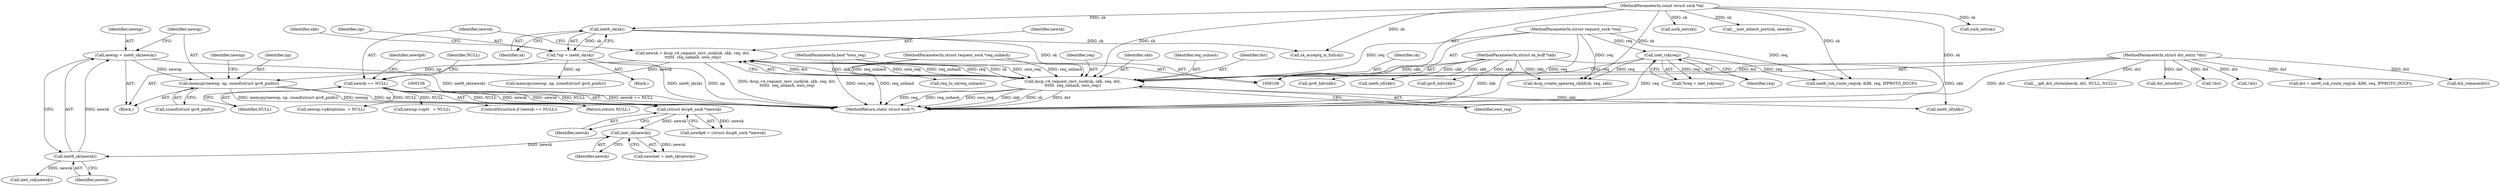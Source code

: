 digraph "0_linux_45f6fad84cc305103b28d73482b344d7f5b76f39_0@pointer" {
"1000174" [label="(Call,memcpy(newnp, np, sizeof(struct ipv6_pinfo)))"];
"1000170" [label="(Call,newnp = inet6_sk(newsk))"];
"1000172" [label="(Call,inet6_sk(newsk))"];
"1000160" [label="(Call,inet_sk(newsk))"];
"1000155" [label="(Call,(struct dccp6_sock *)newsk)"];
"1000148" [label="(Call,newsk == NULL)"];
"1000138" [label="(Call,newsk = dccp_v4_request_recv_sock(sk, skb, req, dst,\n\t\t\t\t\t\t  req_unhash, own_req))"];
"1000140" [label="(Call,dccp_v4_request_recv_sock(sk, skb, req, dst,\n\t\t\t\t\t\t  req_unhash, own_req))"];
"1000125" [label="(Call,inet6_sk(sk))"];
"1000109" [label="(MethodParameterIn,const struct sock *sk)"];
"1000110" [label="(MethodParameterIn,struct sk_buff *skb)"];
"1000119" [label="(Call,inet_rsk(req))"];
"1000111" [label="(MethodParameterIn,struct request_sock *req)"];
"1000112" [label="(MethodParameterIn,struct dst_entry *dst)"];
"1000113" [label="(MethodParameterIn,struct request_sock *req_unhash)"];
"1000114" [label="(MethodParameterIn,bool *own_req)"];
"1000123" [label="(Call,*np = inet6_sk(sk))"];
"1000133" [label="(Identifier,skb)"];
"1000262" [label="(Call,__ip6_dst_store(newsk, dst, NULL, NULL))"];
"1000420" [label="(Call,dst_mtu(dst))"];
"1000140" [label="(Call,dccp_v4_request_recv_sock(sk, skb, req, dst,\n\t\t\t\t\t\t  req_unhash, own_req))"];
"1000125" [label="(Call,inet6_sk(sk))"];
"1000453" [label="(Call,req_to_sk(req_unhash))"];
"1000177" [label="(Call,sizeof(struct ipv6_pinfo))"];
"1000110" [label="(MethodParameterIn,struct sk_buff *skb)"];
"1000154" [label="(Identifier,newdp6)"];
"1000148" [label="(Call,newsk == NULL)"];
"1000117" [label="(Call,*ireq = inet_rsk(req))"];
"1000109" [label="(MethodParameterIn,const struct sock *sk)"];
"1000172" [label="(Call,inet6_sk(newsk))"];
"1000155" [label="(Call,(struct dccp6_sock *)newsk)"];
"1000181" [label="(Identifier,newnp)"];
"1000170" [label="(Call,newnp = inet6_sk(newsk))"];
"1000203" [label="(Call,newnp->opt\t   = NULL)"];
"1000113" [label="(MethodParameterIn,struct request_sock *req_unhash)"];
"1000147" [label="(ControlStructure,if (newsk == NULL))"];
"1000231" [label="(Call,sk_acceptq_is_full(sk))"];
"1000139" [label="(Identifier,newsk)"];
"1000142" [label="(Identifier,skb)"];
"1000112" [label="(MethodParameterIn,struct dst_entry *dst)"];
"1000507" [label="(MethodReturn,static struct sock *)"];
"1000138" [label="(Call,newsk = dccp_v4_request_recv_sock(sk, skb, req, dst,\n\t\t\t\t\t\t  req_unhash, own_req))"];
"1000145" [label="(Identifier,req_unhash)"];
"1000171" [label="(Identifier,newnp)"];
"1000302" [label="(Call,memcpy(newnp, np, sizeof(struct ipv6_pinfo)))"];
"1000174" [label="(Call,memcpy(newnp, np, sizeof(struct ipv6_pinfo)))"];
"1000119" [label="(Call,inet_rsk(req))"];
"1000188" [label="(Call,inet_csk(newsk))"];
"1000151" [label="(Return,return NULL;)"];
"1000144" [label="(Identifier,dst)"];
"1000212" [label="(Call,inet6_iif(skb))"];
"1000152" [label="(Identifier,NULL)"];
"1000115" [label="(Block,)"];
"1000146" [label="(Identifier,own_req)"];
"1000153" [label="(Call,newdp6 = (struct dccp6_sock *)newsk)"];
"1000114" [label="(MethodParameterIn,bool *own_req)"];
"1000365" [label="(Call,inet6_iif(skb))"];
"1000124" [label="(Identifier,np)"];
"1000176" [label="(Identifier,np)"];
"1000149" [label="(Identifier,newsk)"];
"1000372" [label="(Call,ipv6_hdr(skb))"];
"1000248" [label="(Call,!dst)"];
"1000175" [label="(Identifier,newnp)"];
"1000235" [label="(Call,!dst)"];
"1000160" [label="(Call,inet_sk(newsk))"];
"1000173" [label="(Identifier,newsk)"];
"1000126" [label="(Identifier,sk)"];
"1000158" [label="(Call,newinet = inet_sk(newsk))"];
"1000502" [label="(Call,sock_net(sk))"];
"1000253" [label="(Call,dccp_create_openreq_child(sk, req, skb))"];
"1000438" [label="(Call,__inet_inherit_port(sk, newsk))"];
"1000241" [label="(Call,inet6_csk_route_req(sk, &fl6, req, IPPROTO_DCCP))"];
"1000494" [label="(Call,sock_net(sk))"];
"1000219" [label="(Call,ipv6_hdr(skb))"];
"1000157" [label="(Identifier,newsk)"];
"1000150" [label="(Identifier,NULL)"];
"1000111" [label="(MethodParameterIn,struct request_sock *req)"];
"1000239" [label="(Call,dst = inet6_csk_route_req(sk, &fl6, req, IPPROTO_DCCP))"];
"1000120" [label="(Identifier,req)"];
"1000141" [label="(Identifier,sk)"];
"1000123" [label="(Call,*np = inet6_sk(sk))"];
"1000137" [label="(Block,)"];
"1000161" [label="(Identifier,newsk)"];
"1000198" [label="(Call,newnp->pktoptions  = NULL)"];
"1000498" [label="(Call,dst_release(dst))"];
"1000143" [label="(Identifier,req)"];
"1000174" -> "1000137"  [label="AST: "];
"1000174" -> "1000177"  [label="CFG: "];
"1000175" -> "1000174"  [label="AST: "];
"1000176" -> "1000174"  [label="AST: "];
"1000177" -> "1000174"  [label="AST: "];
"1000181" -> "1000174"  [label="CFG: "];
"1000174" -> "1000507"  [label="DDG: np"];
"1000174" -> "1000507"  [label="DDG: memcpy(newnp, np, sizeof(struct ipv6_pinfo))"];
"1000174" -> "1000507"  [label="DDG: newnp"];
"1000170" -> "1000174"  [label="DDG: newnp"];
"1000123" -> "1000174"  [label="DDG: np"];
"1000170" -> "1000137"  [label="AST: "];
"1000170" -> "1000172"  [label="CFG: "];
"1000171" -> "1000170"  [label="AST: "];
"1000172" -> "1000170"  [label="AST: "];
"1000175" -> "1000170"  [label="CFG: "];
"1000170" -> "1000507"  [label="DDG: inet6_sk(newsk)"];
"1000172" -> "1000170"  [label="DDG: newsk"];
"1000172" -> "1000173"  [label="CFG: "];
"1000173" -> "1000172"  [label="AST: "];
"1000160" -> "1000172"  [label="DDG: newsk"];
"1000172" -> "1000188"  [label="DDG: newsk"];
"1000160" -> "1000158"  [label="AST: "];
"1000160" -> "1000161"  [label="CFG: "];
"1000161" -> "1000160"  [label="AST: "];
"1000158" -> "1000160"  [label="CFG: "];
"1000160" -> "1000158"  [label="DDG: newsk"];
"1000155" -> "1000160"  [label="DDG: newsk"];
"1000155" -> "1000153"  [label="AST: "];
"1000155" -> "1000157"  [label="CFG: "];
"1000156" -> "1000155"  [label="AST: "];
"1000157" -> "1000155"  [label="AST: "];
"1000153" -> "1000155"  [label="CFG: "];
"1000155" -> "1000153"  [label="DDG: newsk"];
"1000148" -> "1000155"  [label="DDG: newsk"];
"1000148" -> "1000147"  [label="AST: "];
"1000148" -> "1000150"  [label="CFG: "];
"1000149" -> "1000148"  [label="AST: "];
"1000150" -> "1000148"  [label="AST: "];
"1000152" -> "1000148"  [label="CFG: "];
"1000154" -> "1000148"  [label="CFG: "];
"1000148" -> "1000507"  [label="DDG: newsk == NULL"];
"1000148" -> "1000507"  [label="DDG: newsk"];
"1000148" -> "1000507"  [label="DDG: NULL"];
"1000138" -> "1000148"  [label="DDG: newsk"];
"1000148" -> "1000151"  [label="DDG: NULL"];
"1000148" -> "1000198"  [label="DDG: NULL"];
"1000148" -> "1000203"  [label="DDG: NULL"];
"1000138" -> "1000137"  [label="AST: "];
"1000138" -> "1000140"  [label="CFG: "];
"1000139" -> "1000138"  [label="AST: "];
"1000140" -> "1000138"  [label="AST: "];
"1000149" -> "1000138"  [label="CFG: "];
"1000138" -> "1000507"  [label="DDG: dccp_v4_request_recv_sock(sk, skb, req, dst,\n\t\t\t\t\t\t  req_unhash, own_req)"];
"1000140" -> "1000138"  [label="DDG: dst"];
"1000140" -> "1000138"  [label="DDG: skb"];
"1000140" -> "1000138"  [label="DDG: own_req"];
"1000140" -> "1000138"  [label="DDG: req_unhash"];
"1000140" -> "1000138"  [label="DDG: req"];
"1000140" -> "1000138"  [label="DDG: sk"];
"1000140" -> "1000146"  [label="CFG: "];
"1000141" -> "1000140"  [label="AST: "];
"1000142" -> "1000140"  [label="AST: "];
"1000143" -> "1000140"  [label="AST: "];
"1000144" -> "1000140"  [label="AST: "];
"1000145" -> "1000140"  [label="AST: "];
"1000146" -> "1000140"  [label="AST: "];
"1000140" -> "1000507"  [label="DDG: skb"];
"1000140" -> "1000507"  [label="DDG: sk"];
"1000140" -> "1000507"  [label="DDG: dst"];
"1000140" -> "1000507"  [label="DDG: req"];
"1000140" -> "1000507"  [label="DDG: req_unhash"];
"1000140" -> "1000507"  [label="DDG: own_req"];
"1000125" -> "1000140"  [label="DDG: sk"];
"1000109" -> "1000140"  [label="DDG: sk"];
"1000110" -> "1000140"  [label="DDG: skb"];
"1000119" -> "1000140"  [label="DDG: req"];
"1000111" -> "1000140"  [label="DDG: req"];
"1000112" -> "1000140"  [label="DDG: dst"];
"1000113" -> "1000140"  [label="DDG: req_unhash"];
"1000114" -> "1000140"  [label="DDG: own_req"];
"1000140" -> "1000212"  [label="DDG: skb"];
"1000125" -> "1000123"  [label="AST: "];
"1000125" -> "1000126"  [label="CFG: "];
"1000126" -> "1000125"  [label="AST: "];
"1000123" -> "1000125"  [label="CFG: "];
"1000125" -> "1000123"  [label="DDG: sk"];
"1000109" -> "1000125"  [label="DDG: sk"];
"1000125" -> "1000231"  [label="DDG: sk"];
"1000109" -> "1000108"  [label="AST: "];
"1000109" -> "1000507"  [label="DDG: sk"];
"1000109" -> "1000231"  [label="DDG: sk"];
"1000109" -> "1000241"  [label="DDG: sk"];
"1000109" -> "1000253"  [label="DDG: sk"];
"1000109" -> "1000438"  [label="DDG: sk"];
"1000109" -> "1000494"  [label="DDG: sk"];
"1000109" -> "1000502"  [label="DDG: sk"];
"1000110" -> "1000108"  [label="AST: "];
"1000110" -> "1000507"  [label="DDG: skb"];
"1000110" -> "1000212"  [label="DDG: skb"];
"1000110" -> "1000219"  [label="DDG: skb"];
"1000110" -> "1000253"  [label="DDG: skb"];
"1000110" -> "1000365"  [label="DDG: skb"];
"1000110" -> "1000372"  [label="DDG: skb"];
"1000119" -> "1000117"  [label="AST: "];
"1000119" -> "1000120"  [label="CFG: "];
"1000120" -> "1000119"  [label="AST: "];
"1000117" -> "1000119"  [label="CFG: "];
"1000119" -> "1000507"  [label="DDG: req"];
"1000119" -> "1000117"  [label="DDG: req"];
"1000111" -> "1000119"  [label="DDG: req"];
"1000119" -> "1000241"  [label="DDG: req"];
"1000119" -> "1000253"  [label="DDG: req"];
"1000111" -> "1000108"  [label="AST: "];
"1000111" -> "1000507"  [label="DDG: req"];
"1000111" -> "1000241"  [label="DDG: req"];
"1000111" -> "1000253"  [label="DDG: req"];
"1000112" -> "1000108"  [label="AST: "];
"1000112" -> "1000507"  [label="DDG: dst"];
"1000112" -> "1000235"  [label="DDG: dst"];
"1000112" -> "1000239"  [label="DDG: dst"];
"1000112" -> "1000248"  [label="DDG: dst"];
"1000112" -> "1000262"  [label="DDG: dst"];
"1000112" -> "1000420"  [label="DDG: dst"];
"1000112" -> "1000498"  [label="DDG: dst"];
"1000113" -> "1000108"  [label="AST: "];
"1000113" -> "1000507"  [label="DDG: req_unhash"];
"1000113" -> "1000453"  [label="DDG: req_unhash"];
"1000114" -> "1000108"  [label="AST: "];
"1000114" -> "1000507"  [label="DDG: own_req"];
"1000123" -> "1000115"  [label="AST: "];
"1000124" -> "1000123"  [label="AST: "];
"1000133" -> "1000123"  [label="CFG: "];
"1000123" -> "1000507"  [label="DDG: inet6_sk(sk)"];
"1000123" -> "1000507"  [label="DDG: np"];
"1000123" -> "1000302"  [label="DDG: np"];
}
